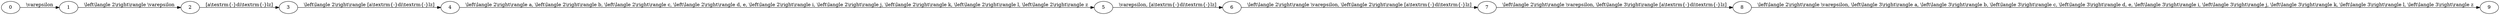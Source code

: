 digraph
{
  vcsn_context = "nullableset<letterset<char_letters(abcdefghijklmnopqrstuvwxyz)>>, z"
  rankdir = LR
  edge [texmode = math, lblstyle = auto]
  d2toptions = "--format tikz --tikzedgelabels --graphstyle=automaton --crop --nominsize --autosize"
  d2tdocpreamble = "    \usepackage{amssymb}    \usetikzlibrary{arrows.meta, automata, bending}    \tikzstyle{automaton}=[shorten >=1pt, pos=.4, >={Stealth[bend,round]}, initial text=]    \tikzstyle{named}=[rectangle, rounded corners]    \tikzstyle{initial}=[initial by arrow]    \tikzstyle{accepting}=[accepting by arrow]  "
  {
    node [texmode = math, style = state]
    0 [style = "state, initial"]
    1 []
    2 []
    3 []
    4 []
    5 []
    6 []
    7 []
    8 []
    9 [style = "state, accepting"]
  }
  0 -> 1 [label = "\\varepsilon"]
  1 -> 2 [label = "\\left\\langle 2\\right\\rangle \\varepsilon"]
  2 -> 3 [label = "[a\\textrm{-}di\\textrm{-}lz]"]
  3 -> 4 [label = "\\left\\langle 2\\right\\rangle [a\\textrm{-}di\\textrm{-}lz]"]
  4 -> 5 [label = "\\left\\langle 2\\right\\rangle a, \\left\\langle 2\\right\\rangle b, \\left\\langle 2\\right\\rangle c, \\left\\langle 2\\right\\rangle d, e, \\left\\langle 2\\right\\rangle i, \\left\\langle 2\\right\\rangle j, \\left\\langle 2\\right\\rangle k, \\left\\langle 2\\right\\rangle l, \\left\\langle 2\\right\\rangle z"]
  5 -> 6 [label = "\\varepsilon, [a\\textrm{-}di\\textrm{-}lz]"]
  6 -> 7 [label = "\\left\\langle 2\\right\\rangle \\varepsilon, \\left\\langle 2\\right\\rangle [a\\textrm{-}di\\textrm{-}lz]"]
  7 -> 8 [label = "\\left\\langle 2\\right\\rangle \\varepsilon, \\left\\langle 3\\right\\rangle [a\\textrm{-}di\\textrm{-}lz]"]
  8 -> 9 [label = "\\left\\langle 2\\right\\rangle \\varepsilon, \\left\\langle 3\\right\\rangle a, \\left\\langle 3\\right\\rangle b, \\left\\langle 3\\right\\rangle c, \\left\\langle 3\\right\\rangle d, e, \\left\\langle 3\\right\\rangle i, \\left\\langle 3\\right\\rangle j, \\left\\langle 3\\right\\rangle k, \\left\\langle 3\\right\\rangle l, \\left\\langle 3\\right\\rangle z"]
}
